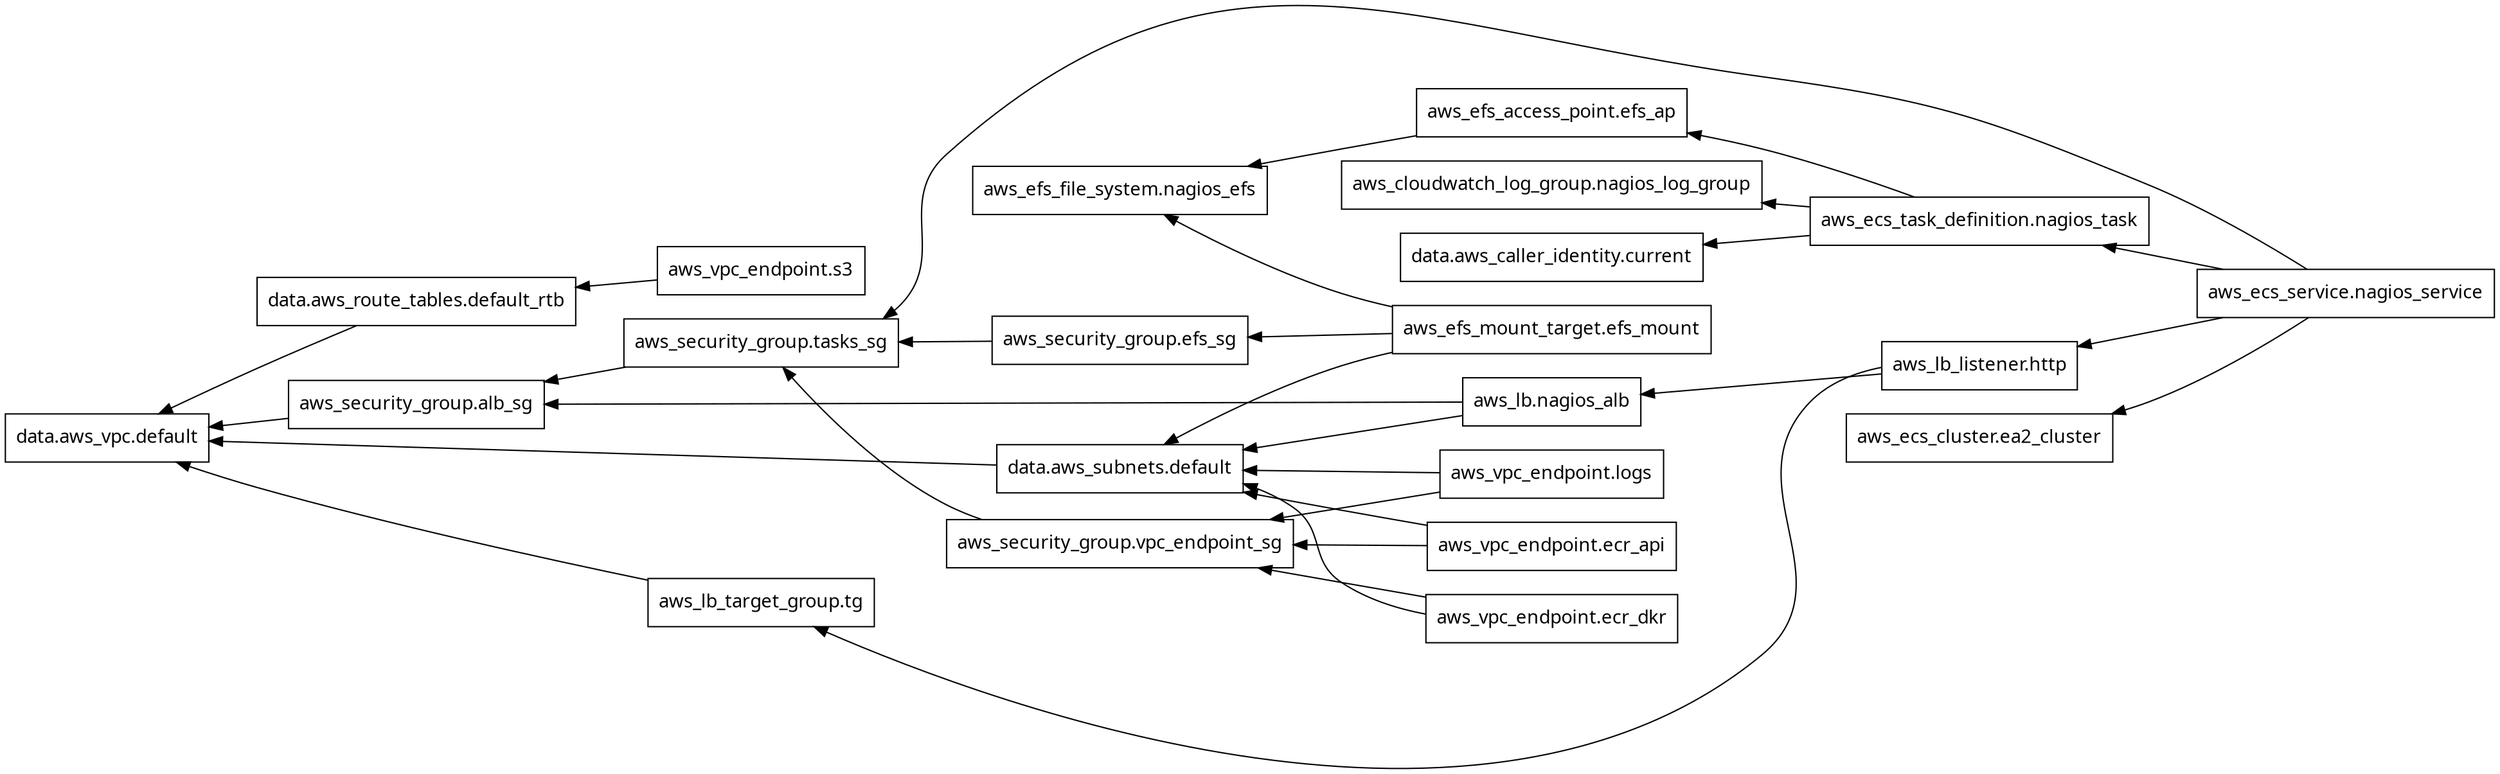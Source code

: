 digraph G {
  rankdir = "RL";
  node [shape = rect, fontname = "sans-serif"];
  "data.aws_caller_identity.current" [label="data.aws_caller_identity.current"];
  "data.aws_route_tables.default_rtb" [label="data.aws_route_tables.default_rtb"];
  "data.aws_subnets.default" [label="data.aws_subnets.default"];
  "data.aws_vpc.default" [label="data.aws_vpc.default"];
  "aws_cloudwatch_log_group.nagios_log_group" [label="aws_cloudwatch_log_group.nagios_log_group"];
  "aws_ecs_cluster.ea2_cluster" [label="aws_ecs_cluster.ea2_cluster"];
  "aws_ecs_service.nagios_service" [label="aws_ecs_service.nagios_service"];
  "aws_ecs_task_definition.nagios_task" [label="aws_ecs_task_definition.nagios_task"];
  "aws_efs_access_point.efs_ap" [label="aws_efs_access_point.efs_ap"];
  "aws_efs_file_system.nagios_efs" [label="aws_efs_file_system.nagios_efs"];
  "aws_efs_mount_target.efs_mount" [label="aws_efs_mount_target.efs_mount"];
  "aws_lb.nagios_alb" [label="aws_lb.nagios_alb"];
  "aws_lb_listener.http" [label="aws_lb_listener.http"];
  "aws_lb_target_group.tg" [label="aws_lb_target_group.tg"];
  "aws_security_group.alb_sg" [label="aws_security_group.alb_sg"];
  "aws_security_group.efs_sg" [label="aws_security_group.efs_sg"];
  "aws_security_group.tasks_sg" [label="aws_security_group.tasks_sg"];
  "aws_security_group.vpc_endpoint_sg" [label="aws_security_group.vpc_endpoint_sg"];
  "aws_vpc_endpoint.ecr_api" [label="aws_vpc_endpoint.ecr_api"];
  "aws_vpc_endpoint.ecr_dkr" [label="aws_vpc_endpoint.ecr_dkr"];
  "aws_vpc_endpoint.logs" [label="aws_vpc_endpoint.logs"];
  "aws_vpc_endpoint.s3" [label="aws_vpc_endpoint.s3"];
  "data.aws_route_tables.default_rtb" -> "data.aws_vpc.default";
  "data.aws_subnets.default" -> "data.aws_vpc.default";
  "aws_ecs_service.nagios_service" -> "aws_ecs_cluster.ea2_cluster";
  "aws_ecs_service.nagios_service" -> "aws_ecs_task_definition.nagios_task";
  "aws_ecs_service.nagios_service" -> "aws_lb_listener.http";
  "aws_ecs_service.nagios_service" -> "aws_security_group.tasks_sg";
  "aws_ecs_task_definition.nagios_task" -> "data.aws_caller_identity.current";
  "aws_ecs_task_definition.nagios_task" -> "aws_cloudwatch_log_group.nagios_log_group";
  "aws_ecs_task_definition.nagios_task" -> "aws_efs_access_point.efs_ap";
  "aws_efs_access_point.efs_ap" -> "aws_efs_file_system.nagios_efs";
  "aws_efs_mount_target.efs_mount" -> "data.aws_subnets.default";
  "aws_efs_mount_target.efs_mount" -> "aws_efs_file_system.nagios_efs";
  "aws_efs_mount_target.efs_mount" -> "aws_security_group.efs_sg";
  "aws_lb.nagios_alb" -> "data.aws_subnets.default";
  "aws_lb.nagios_alb" -> "aws_security_group.alb_sg";
  "aws_lb_listener.http" -> "aws_lb.nagios_alb";
  "aws_lb_listener.http" -> "aws_lb_target_group.tg";
  "aws_lb_target_group.tg" -> "data.aws_vpc.default";
  "aws_security_group.alb_sg" -> "data.aws_vpc.default";
  "aws_security_group.efs_sg" -> "aws_security_group.tasks_sg";
  "aws_security_group.tasks_sg" -> "aws_security_group.alb_sg";
  "aws_security_group.vpc_endpoint_sg" -> "aws_security_group.tasks_sg";
  "aws_vpc_endpoint.ecr_api" -> "data.aws_subnets.default";
  "aws_vpc_endpoint.ecr_api" -> "aws_security_group.vpc_endpoint_sg";
  "aws_vpc_endpoint.ecr_dkr" -> "data.aws_subnets.default";
  "aws_vpc_endpoint.ecr_dkr" -> "aws_security_group.vpc_endpoint_sg";
  "aws_vpc_endpoint.logs" -> "data.aws_subnets.default";
  "aws_vpc_endpoint.logs" -> "aws_security_group.vpc_endpoint_sg";
  "aws_vpc_endpoint.s3" -> "data.aws_route_tables.default_rtb";
}
